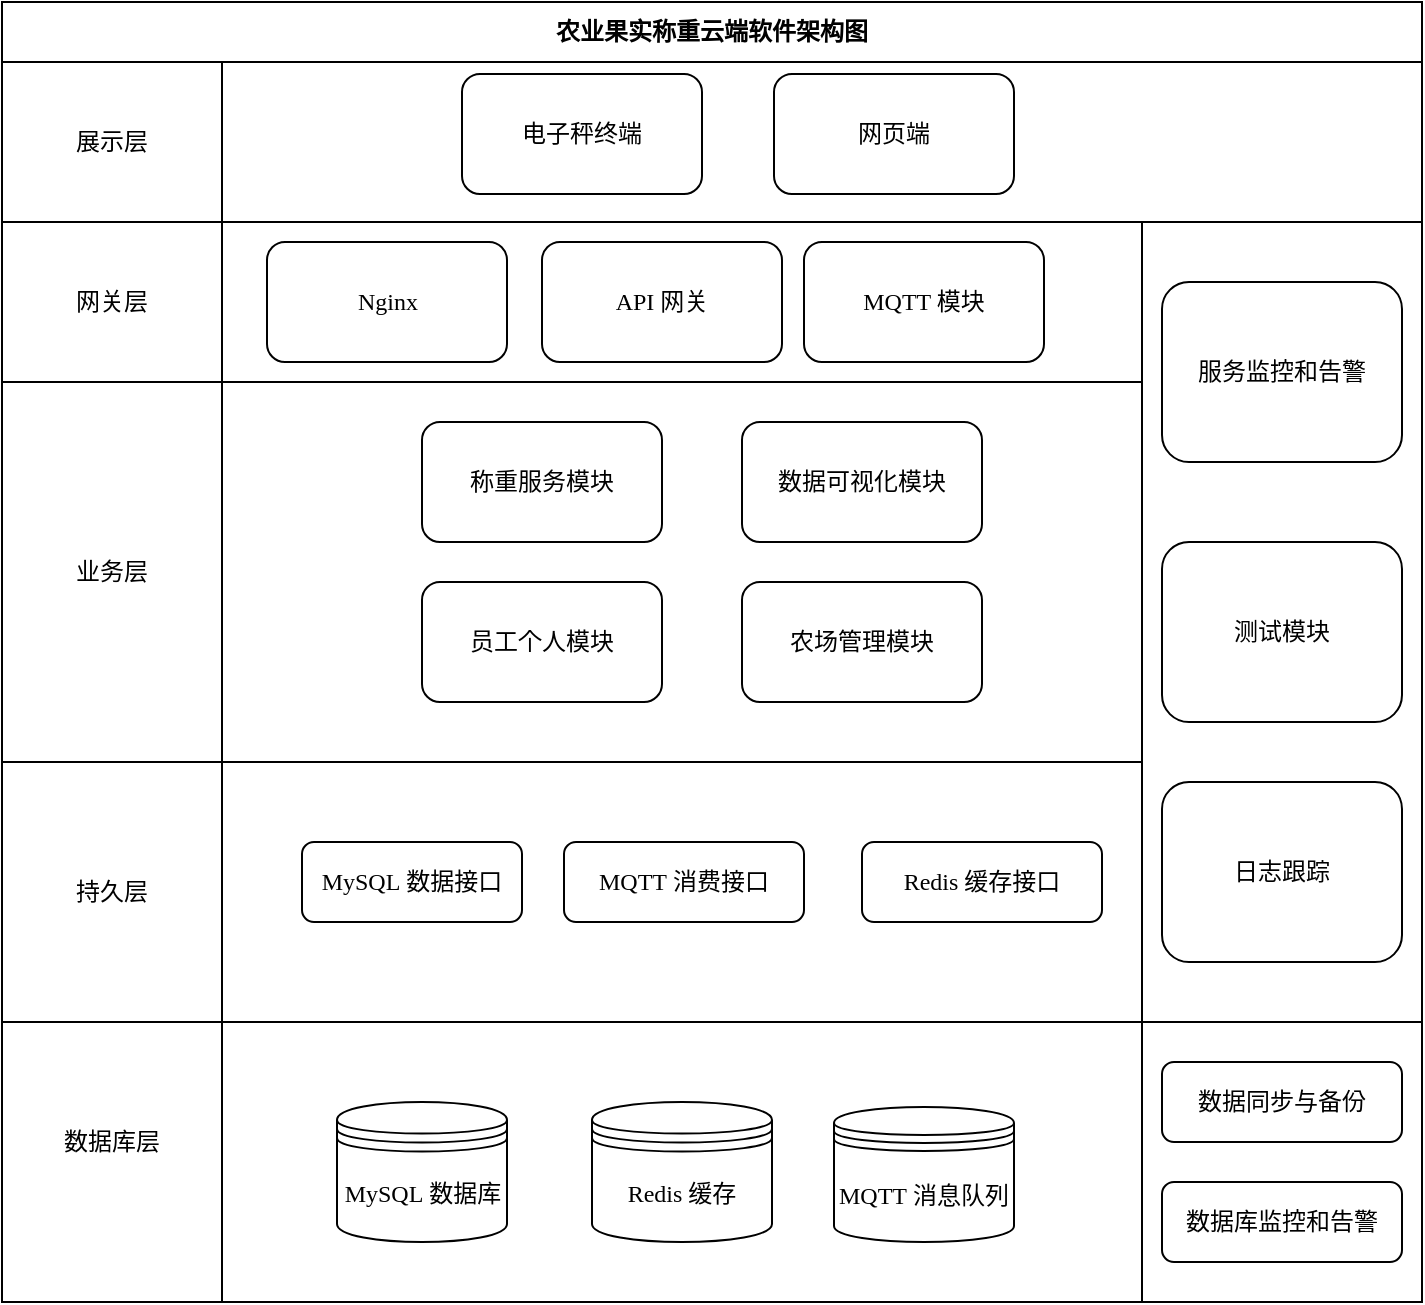 <mxfile>
    <diagram id="rLb33e_ZUCW9Q-OM_yQa" name="Page-1">
        <mxGraphModel dx="267" dy="1762" grid="1" gridSize="10" guides="1" tooltips="1" connect="1" arrows="1" fold="1" page="1" pageScale="1" pageWidth="827" pageHeight="1169" math="0" shadow="0">
            <root>
                <mxCell id="0"/>
                <mxCell id="1" parent="0"/>
                <mxCell id="64" value="" style="rounded=0;whiteSpace=wrap;html=1;fontFamily=Songti SC;aspect=fixed;" parent="1" vertex="1">
                    <mxGeometry x="840" y="-520" width="710" height="490" as="geometry"/>
                </mxCell>
                <mxCell id="66" value="&lt;span style=&quot;font-weight: 700;&quot;&gt;农业果实称重云端软件架构图&lt;/span&gt;" style="rounded=0;whiteSpace=wrap;html=1;fontFamily=Songti SC;aspect=fixed;" parent="1" vertex="1">
                    <mxGeometry x="840" y="-680" width="710" height="30" as="geometry"/>
                </mxCell>
                <mxCell id="67" value="" style="rounded=0;whiteSpace=wrap;html=1;fontFamily=Songti SC;aspect=fixed;" parent="1" vertex="1">
                    <mxGeometry x="840" y="-650" width="710" height="80" as="geometry"/>
                </mxCell>
                <mxCell id="68" value="&lt;font&gt;展示层&lt;/font&gt;" style="rounded=0;whiteSpace=wrap;html=1;fontFamily=Songti SC;aspect=fixed;" parent="1" vertex="1">
                    <mxGeometry x="840" y="-650" width="110" height="80" as="geometry"/>
                </mxCell>
                <mxCell id="70" value="电子秤终端" style="rounded=1;whiteSpace=wrap;html=1;fontFamily=Songti SC;aspect=fixed;" parent="1" vertex="1">
                    <mxGeometry x="1070" y="-644" width="120" height="60" as="geometry"/>
                </mxCell>
                <mxCell id="71" value="网页端" style="rounded=1;whiteSpace=wrap;html=1;fontFamily=Songti SC;aspect=fixed;" parent="1" vertex="1">
                    <mxGeometry x="1226" y="-644" width="120" height="60" as="geometry"/>
                </mxCell>
                <mxCell id="72" value="网关层" style="rounded=0;whiteSpace=wrap;html=1;fontFamily=Songti SC;aspect=fixed;" parent="1" vertex="1">
                    <mxGeometry x="840" y="-570" width="110" height="80" as="geometry"/>
                </mxCell>
                <mxCell id="73" value="" style="rounded=0;whiteSpace=wrap;html=1;fontFamily=Songti SC;aspect=fixed;" parent="1" vertex="1">
                    <mxGeometry x="950" y="-570" width="460" height="80" as="geometry"/>
                </mxCell>
                <mxCell id="75" value="&lt;font face=&quot;Times New Roman&quot;&gt;API 网关&lt;/font&gt;" style="rounded=1;whiteSpace=wrap;html=1;fontFamily=Songti SC;aspect=fixed;" parent="1" vertex="1">
                    <mxGeometry x="1110" y="-560" width="120" height="60" as="geometry"/>
                </mxCell>
                <mxCell id="76" value="业务层" style="rounded=0;whiteSpace=wrap;html=1;fontFamily=Songti SC;aspect=fixed;" parent="1" vertex="1">
                    <mxGeometry x="840" y="-490" width="110" height="190" as="geometry"/>
                </mxCell>
                <mxCell id="77" value="" style="rounded=0;whiteSpace=wrap;html=1;fontFamily=Songti SC;aspect=fixed;" parent="1" vertex="1">
                    <mxGeometry x="950" y="-490" width="460" height="190" as="geometry"/>
                </mxCell>
                <mxCell id="78" value="" style="rounded=0;whiteSpace=wrap;html=1;fontFamily=Songti SC;aspect=fixed;" parent="1" vertex="1">
                    <mxGeometry x="1410" y="-570" width="140" height="400" as="geometry"/>
                </mxCell>
                <mxCell id="17" value="称重服务模块" style="rounded=1;whiteSpace=wrap;html=1;fontFamily=Songti SC;aspect=fixed;" parent="1" vertex="1">
                    <mxGeometry x="1050" y="-470" width="120" height="60" as="geometry"/>
                </mxCell>
                <mxCell id="31" value="数据可视化模块" style="rounded=1;whiteSpace=wrap;html=1;fontFamily=Songti SC;aspect=fixed;" parent="1" vertex="1">
                    <mxGeometry x="1210" y="-470" width="120" height="60" as="geometry"/>
                </mxCell>
                <mxCell id="55" value="服务监控和告警" style="rounded=1;whiteSpace=wrap;html=1;fontFamily=Songti SC;aspect=fixed;" parent="1" vertex="1">
                    <mxGeometry x="1420" y="-540" width="120" height="90" as="geometry"/>
                </mxCell>
                <mxCell id="57" value="日志跟踪" style="rounded=1;whiteSpace=wrap;html=1;fontFamily=Songti SC;aspect=fixed;" parent="1" vertex="1">
                    <mxGeometry x="1420" y="-290" width="120" height="90" as="geometry"/>
                </mxCell>
                <mxCell id="39" value="农场管理模块" style="rounded=1;whiteSpace=wrap;html=1;fontFamily=Songti SC;aspect=fixed;" parent="1" vertex="1">
                    <mxGeometry x="1210" y="-390" width="120" height="60" as="geometry"/>
                </mxCell>
                <mxCell id="80" value="数据库层" style="rounded=0;whiteSpace=wrap;html=1;fontFamily=Songti SC;aspect=fixed;" parent="1" vertex="1">
                    <mxGeometry x="840" y="-190" width="110" height="160" as="geometry"/>
                </mxCell>
                <mxCell id="81" value="" style="rounded=0;whiteSpace=wrap;html=1;fontFamily=Songti SC;aspect=fixed;" parent="1" vertex="1">
                    <mxGeometry x="950" y="-170" width="460" height="140" as="geometry"/>
                </mxCell>
                <mxCell id="45" value="&lt;font face=&quot;Times New Roman&quot;&gt;MySQL&lt;/font&gt; 数据库" style="shape=datastore;whiteSpace=wrap;html=1;fontFamily=Songti SC;aspect=fixed;" parent="1" vertex="1">
                    <mxGeometry x="1007.5" y="-130" width="85" height="70" as="geometry"/>
                </mxCell>
                <mxCell id="49" value="&lt;font face=&quot;Times New Roman&quot;&gt;Redis &lt;/font&gt;缓存" style="shape=datastore;whiteSpace=wrap;html=1;fontFamily=Songti SC;aspect=fixed;" parent="1" vertex="1">
                    <mxGeometry x="1135" y="-130" width="90" height="70" as="geometry"/>
                </mxCell>
                <mxCell id="59" value="数据同步与备份" style="rounded=1;whiteSpace=wrap;html=1;fontFamily=Songti SC;aspect=fixed;" parent="1" vertex="1">
                    <mxGeometry x="1420" y="-150" width="120" height="40" as="geometry"/>
                </mxCell>
                <mxCell id="84" value="持久层" style="rounded=0;whiteSpace=wrap;html=1;aspect=fixed;fontFamily=Songti SC;" parent="1" vertex="1">
                    <mxGeometry x="840" y="-300" width="110" height="130" as="geometry"/>
                </mxCell>
                <mxCell id="85" value="" style="rounded=0;whiteSpace=wrap;html=1;aspect=fixed;fontFamily=Songti SC;" parent="1" vertex="1">
                    <mxGeometry x="950" y="-300" width="460" height="130" as="geometry"/>
                </mxCell>
                <mxCell id="86" value="&lt;font face=&quot;Times New Roman&quot;&gt;MySQL&lt;/font&gt; 数据接口" style="rounded=1;whiteSpace=wrap;html=1;aspect=fixed;fontFamily=Songti SC;" parent="1" vertex="1">
                    <mxGeometry x="990" y="-260" width="110" height="40" as="geometry"/>
                </mxCell>
                <mxCell id="87" value="&lt;font face=&quot;Times New Roman&quot;&gt;MQTT&lt;/font&gt; 消费接口" style="rounded=1;whiteSpace=wrap;html=1;aspect=fixed;fontFamily=Songti SC;" parent="1" vertex="1">
                    <mxGeometry x="1121" y="-260" width="120" height="40" as="geometry"/>
                </mxCell>
                <mxCell id="88" value="&lt;font face=&quot;Times New Roman&quot;&gt;Redis&lt;/font&gt; 缓存接口" style="rounded=1;whiteSpace=wrap;html=1;aspect=fixed;fontFamily=Songti SC;" parent="1" vertex="1">
                    <mxGeometry x="1270" y="-260" width="120" height="40" as="geometry"/>
                </mxCell>
                <mxCell id="92" value="&lt;font face=&quot;Times New Roman&quot;&gt;MQTT&amp;nbsp;&lt;/font&gt;消息队列" style="shape=datastore;whiteSpace=wrap;html=1;fontFamily=Songti SC;aspect=fixed;" parent="1" vertex="1">
                    <mxGeometry x="1256" y="-127.5" width="90" height="67.5" as="geometry"/>
                </mxCell>
                <mxCell id="94" value="&lt;font face=&quot;Times New Roman&quot;&gt;Nginx&lt;/font&gt;" style="rounded=1;whiteSpace=wrap;html=1;aspect=fixed;fontFamily=Songti SC;" parent="1" vertex="1">
                    <mxGeometry x="972.5" y="-560" width="120" height="60" as="geometry"/>
                </mxCell>
                <mxCell id="95" value="数据库监控和告警" style="rounded=1;whiteSpace=wrap;html=1;aspect=fixed;fontFamily=Songti SC;" parent="1" vertex="1">
                    <mxGeometry x="1420" y="-90" width="120" height="40" as="geometry"/>
                </mxCell>
                <mxCell id="97" value="员工个人模块" style="rounded=1;whiteSpace=wrap;html=1;aspect=fixed;fontFamily=Songti SC;" parent="1" vertex="1">
                    <mxGeometry x="1050" y="-390" width="120" height="60" as="geometry"/>
                </mxCell>
                <mxCell id="100" value="测试模块" style="rounded=1;whiteSpace=wrap;html=1;aspect=fixed;fontFamily=Songti SC;" parent="1" vertex="1">
                    <mxGeometry x="1420" y="-410" width="120" height="90" as="geometry"/>
                </mxCell>
                <mxCell id="101" value="&lt;font face=&quot;Times New Roman&quot;&gt;MQTT 模块&lt;/font&gt;" style="rounded=1;whiteSpace=wrap;html=1;fontFamily=Songti SC;aspect=fixed;" vertex="1" parent="1">
                    <mxGeometry x="1241" y="-560" width="120" height="60" as="geometry"/>
                </mxCell>
            </root>
        </mxGraphModel>
    </diagram>
</mxfile>